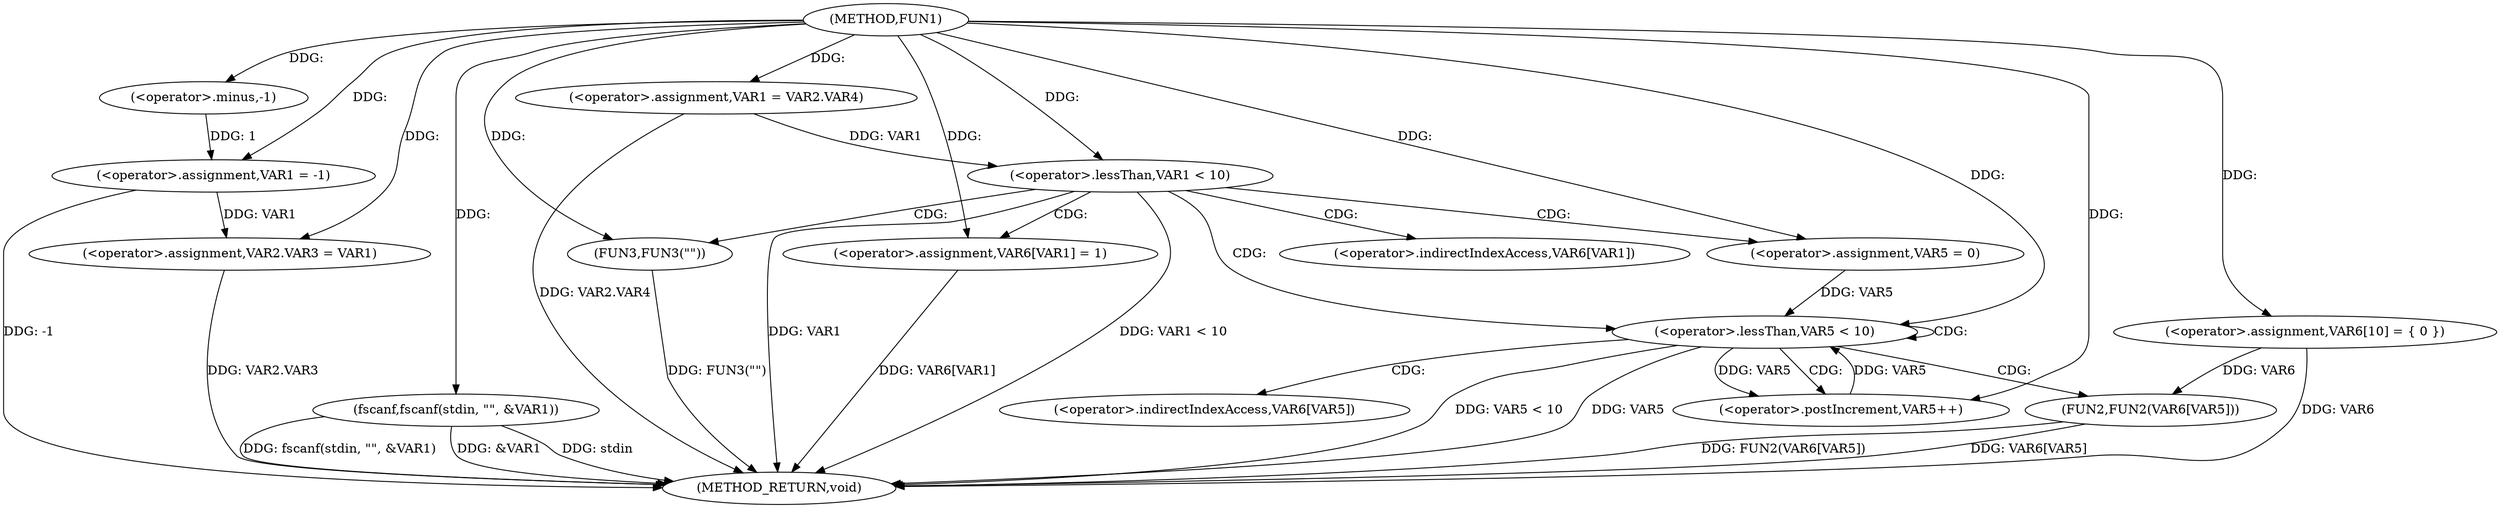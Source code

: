 digraph FUN1 {  
"1000100" [label = "(METHOD,FUN1)" ]
"1000158" [label = "(METHOD_RETURN,void)" ]
"1000104" [label = "(<operator>.assignment,VAR1 = -1)" ]
"1000106" [label = "(<operator>.minus,-1)" ]
"1000108" [label = "(fscanf,fscanf(stdin, \"\", &VAR1))" ]
"1000113" [label = "(<operator>.assignment,VAR2.VAR3 = VAR1)" ]
"1000120" [label = "(<operator>.assignment,VAR1 = VAR2.VAR4)" ]
"1000128" [label = "(<operator>.assignment,VAR6[10] = { 0 })" ]
"1000131" [label = "(<operator>.lessThan,VAR1 < 10)" ]
"1000135" [label = "(<operator>.assignment,VAR6[VAR1] = 1)" ]
"1000141" [label = "(<operator>.assignment,VAR5 = 0)" ]
"1000144" [label = "(<operator>.lessThan,VAR5 < 10)" ]
"1000147" [label = "(<operator>.postIncrement,VAR5++)" ]
"1000150" [label = "(FUN2,FUN2(VAR6[VAR5]))" ]
"1000156" [label = "(FUN3,FUN3(\"\"))" ]
"1000136" [label = "(<operator>.indirectIndexAccess,VAR6[VAR1])" ]
"1000151" [label = "(<operator>.indirectIndexAccess,VAR6[VAR5])" ]
  "1000108" -> "1000158"  [ label = "DDG: fscanf(stdin, \"\", &VAR1)"] 
  "1000150" -> "1000158"  [ label = "DDG: VAR6[VAR5]"] 
  "1000113" -> "1000158"  [ label = "DDG: VAR2.VAR3"] 
  "1000150" -> "1000158"  [ label = "DDG: FUN2(VAR6[VAR5])"] 
  "1000131" -> "1000158"  [ label = "DDG: VAR1 < 10"] 
  "1000131" -> "1000158"  [ label = "DDG: VAR1"] 
  "1000128" -> "1000158"  [ label = "DDG: VAR6"] 
  "1000144" -> "1000158"  [ label = "DDG: VAR5 < 10"] 
  "1000135" -> "1000158"  [ label = "DDG: VAR6[VAR1]"] 
  "1000120" -> "1000158"  [ label = "DDG: VAR2.VAR4"] 
  "1000144" -> "1000158"  [ label = "DDG: VAR5"] 
  "1000156" -> "1000158"  [ label = "DDG: FUN3(\"\")"] 
  "1000108" -> "1000158"  [ label = "DDG: &VAR1"] 
  "1000104" -> "1000158"  [ label = "DDG: -1"] 
  "1000108" -> "1000158"  [ label = "DDG: stdin"] 
  "1000106" -> "1000104"  [ label = "DDG: 1"] 
  "1000100" -> "1000104"  [ label = "DDG: "] 
  "1000100" -> "1000106"  [ label = "DDG: "] 
  "1000100" -> "1000108"  [ label = "DDG: "] 
  "1000104" -> "1000113"  [ label = "DDG: VAR1"] 
  "1000100" -> "1000113"  [ label = "DDG: "] 
  "1000100" -> "1000120"  [ label = "DDG: "] 
  "1000100" -> "1000128"  [ label = "DDG: "] 
  "1000120" -> "1000131"  [ label = "DDG: VAR1"] 
  "1000100" -> "1000131"  [ label = "DDG: "] 
  "1000100" -> "1000135"  [ label = "DDG: "] 
  "1000100" -> "1000141"  [ label = "DDG: "] 
  "1000141" -> "1000144"  [ label = "DDG: VAR5"] 
  "1000147" -> "1000144"  [ label = "DDG: VAR5"] 
  "1000100" -> "1000144"  [ label = "DDG: "] 
  "1000144" -> "1000147"  [ label = "DDG: VAR5"] 
  "1000100" -> "1000147"  [ label = "DDG: "] 
  "1000128" -> "1000150"  [ label = "DDG: VAR6"] 
  "1000100" -> "1000156"  [ label = "DDG: "] 
  "1000131" -> "1000156"  [ label = "CDG: "] 
  "1000131" -> "1000141"  [ label = "CDG: "] 
  "1000131" -> "1000135"  [ label = "CDG: "] 
  "1000131" -> "1000136"  [ label = "CDG: "] 
  "1000131" -> "1000144"  [ label = "CDG: "] 
  "1000144" -> "1000147"  [ label = "CDG: "] 
  "1000144" -> "1000151"  [ label = "CDG: "] 
  "1000144" -> "1000150"  [ label = "CDG: "] 
  "1000144" -> "1000144"  [ label = "CDG: "] 
}
